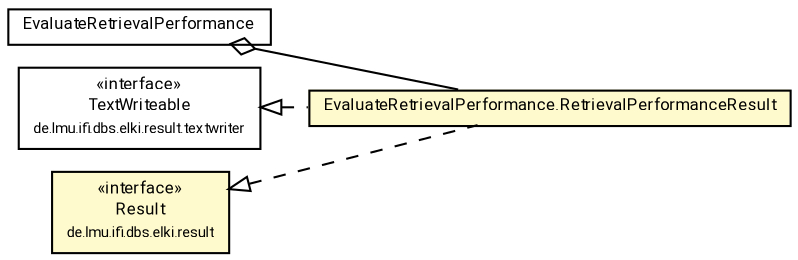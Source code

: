 #!/usr/local/bin/dot
#
# Class diagram 
# Generated by UMLGraph version R5_7_2-60-g0e99a6 (http://www.spinellis.gr/umlgraph/)
#

digraph G {
	graph [fontnames="svg"]
	edge [fontname="Roboto",fontsize=7,labelfontname="Roboto",labelfontsize=7,color="black"];
	node [fontname="Roboto",fontcolor="black",fontsize=8,shape=plaintext,margin=0,width=0,height=0];
	nodesep=0.15;
	ranksep=0.25;
	rankdir=LR;
	// de.lmu.ifi.dbs.elki.algorithm.statistics.EvaluateRetrievalPerformance<O>
	c4008858 [label=<<table title="de.lmu.ifi.dbs.elki.algorithm.statistics.EvaluateRetrievalPerformance" border="0" cellborder="1" cellspacing="0" cellpadding="2" href="EvaluateRetrievalPerformance.html" target="_parent">
		<tr><td><table border="0" cellspacing="0" cellpadding="1">
		<tr><td align="center" balign="center"> <font face="Roboto">EvaluateRetrievalPerformance</font> </td></tr>
		</table></td></tr>
		</table>>, URL="EvaluateRetrievalPerformance.html"];
	// de.lmu.ifi.dbs.elki.algorithm.statistics.EvaluateRetrievalPerformance.RetrievalPerformanceResult
	c4008860 [label=<<table title="de.lmu.ifi.dbs.elki.algorithm.statistics.EvaluateRetrievalPerformance.RetrievalPerformanceResult" border="0" cellborder="1" cellspacing="0" cellpadding="2" bgcolor="lemonChiffon" href="EvaluateRetrievalPerformance.RetrievalPerformanceResult.html" target="_parent">
		<tr><td><table border="0" cellspacing="0" cellpadding="1">
		<tr><td align="center" balign="center"> <font face="Roboto">EvaluateRetrievalPerformance.RetrievalPerformanceResult</font> </td></tr>
		</table></td></tr>
		</table>>, URL="EvaluateRetrievalPerformance.RetrievalPerformanceResult.html"];
	// de.lmu.ifi.dbs.elki.result.textwriter.TextWriteable
	c4009743 [label=<<table title="de.lmu.ifi.dbs.elki.result.textwriter.TextWriteable" border="0" cellborder="1" cellspacing="0" cellpadding="2" href="../../result/textwriter/TextWriteable.html" target="_parent">
		<tr><td><table border="0" cellspacing="0" cellpadding="1">
		<tr><td align="center" balign="center"> &#171;interface&#187; </td></tr>
		<tr><td align="center" balign="center"> <font face="Roboto">TextWriteable</font> </td></tr>
		<tr><td align="center" balign="center"> <font face="Roboto" point-size="7.0">de.lmu.ifi.dbs.elki.result.textwriter</font> </td></tr>
		</table></td></tr>
		</table>>, URL="../../result/textwriter/TextWriteable.html"];
	// de.lmu.ifi.dbs.elki.result.Result
	c4009814 [label=<<table title="de.lmu.ifi.dbs.elki.result.Result" border="0" cellborder="1" cellspacing="0" cellpadding="2" bgcolor="LemonChiffon" href="../../result/Result.html" target="_parent">
		<tr><td><table border="0" cellspacing="0" cellpadding="1">
		<tr><td align="center" balign="center"> &#171;interface&#187; </td></tr>
		<tr><td align="center" balign="center"> <font face="Roboto">Result</font> </td></tr>
		<tr><td align="center" balign="center"> <font face="Roboto" point-size="7.0">de.lmu.ifi.dbs.elki.result</font> </td></tr>
		</table></td></tr>
		</table>>, URL="../../result/Result.html"];
	// de.lmu.ifi.dbs.elki.algorithm.statistics.EvaluateRetrievalPerformance<O> has de.lmu.ifi.dbs.elki.algorithm.statistics.EvaluateRetrievalPerformance.RetrievalPerformanceResult
	c4008858 -> c4008860 [arrowhead=none,arrowtail=ediamond,dir=back,weight=4];
	// de.lmu.ifi.dbs.elki.algorithm.statistics.EvaluateRetrievalPerformance.RetrievalPerformanceResult implements de.lmu.ifi.dbs.elki.result.Result
	c4009814 -> c4008860 [arrowtail=empty,style=dashed,dir=back,weight=9];
	// de.lmu.ifi.dbs.elki.algorithm.statistics.EvaluateRetrievalPerformance.RetrievalPerformanceResult implements de.lmu.ifi.dbs.elki.result.textwriter.TextWriteable
	c4009743 -> c4008860 [arrowtail=empty,style=dashed,dir=back,weight=9];
}

